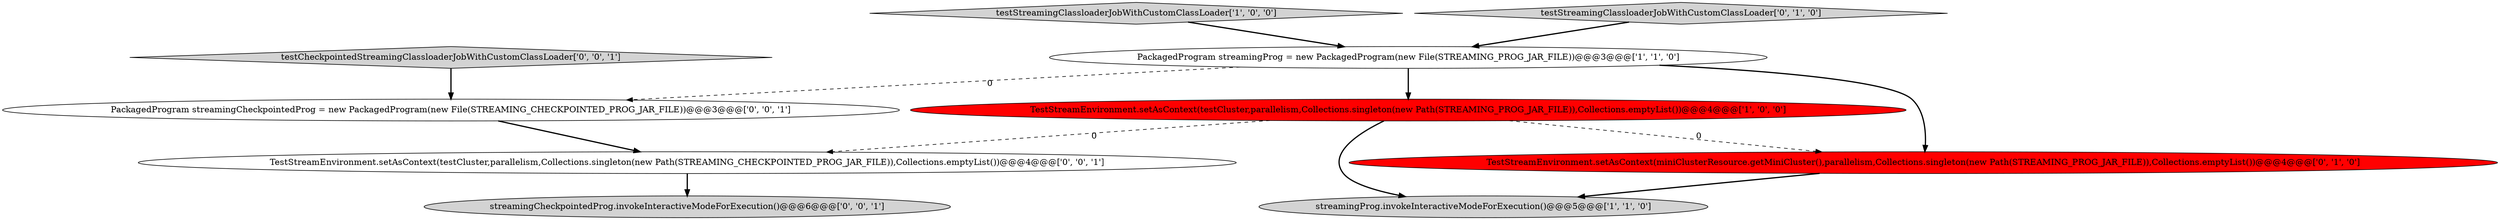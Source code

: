 digraph {
1 [style = filled, label = "streamingProg.invokeInteractiveModeForExecution()@@@5@@@['1', '1', '0']", fillcolor = lightgray, shape = ellipse image = "AAA0AAABBB1BBB"];
6 [style = filled, label = "testCheckpointedStreamingClassloaderJobWithCustomClassLoader['0', '0', '1']", fillcolor = lightgray, shape = diamond image = "AAA0AAABBB3BBB"];
4 [style = filled, label = "TestStreamEnvironment.setAsContext(miniClusterResource.getMiniCluster(),parallelism,Collections.singleton(new Path(STREAMING_PROG_JAR_FILE)),Collections.emptyList())@@@4@@@['0', '1', '0']", fillcolor = red, shape = ellipse image = "AAA1AAABBB2BBB"];
2 [style = filled, label = "testStreamingClassloaderJobWithCustomClassLoader['1', '0', '0']", fillcolor = lightgray, shape = diamond image = "AAA0AAABBB1BBB"];
5 [style = filled, label = "testStreamingClassloaderJobWithCustomClassLoader['0', '1', '0']", fillcolor = lightgray, shape = diamond image = "AAA0AAABBB2BBB"];
9 [style = filled, label = "PackagedProgram streamingCheckpointedProg = new PackagedProgram(new File(STREAMING_CHECKPOINTED_PROG_JAR_FILE))@@@3@@@['0', '0', '1']", fillcolor = white, shape = ellipse image = "AAA0AAABBB3BBB"];
7 [style = filled, label = "TestStreamEnvironment.setAsContext(testCluster,parallelism,Collections.singleton(new Path(STREAMING_CHECKPOINTED_PROG_JAR_FILE)),Collections.emptyList())@@@4@@@['0', '0', '1']", fillcolor = white, shape = ellipse image = "AAA0AAABBB3BBB"];
0 [style = filled, label = "PackagedProgram streamingProg = new PackagedProgram(new File(STREAMING_PROG_JAR_FILE))@@@3@@@['1', '1', '0']", fillcolor = white, shape = ellipse image = "AAA0AAABBB1BBB"];
3 [style = filled, label = "TestStreamEnvironment.setAsContext(testCluster,parallelism,Collections.singleton(new Path(STREAMING_PROG_JAR_FILE)),Collections.emptyList())@@@4@@@['1', '0', '0']", fillcolor = red, shape = ellipse image = "AAA1AAABBB1BBB"];
8 [style = filled, label = "streamingCheckpointedProg.invokeInteractiveModeForExecution()@@@6@@@['0', '0', '1']", fillcolor = lightgray, shape = ellipse image = "AAA0AAABBB3BBB"];
0->3 [style = bold, label=""];
4->1 [style = bold, label=""];
2->0 [style = bold, label=""];
0->9 [style = dashed, label="0"];
6->9 [style = bold, label=""];
3->1 [style = bold, label=""];
5->0 [style = bold, label=""];
9->7 [style = bold, label=""];
0->4 [style = bold, label=""];
7->8 [style = bold, label=""];
3->4 [style = dashed, label="0"];
3->7 [style = dashed, label="0"];
}
